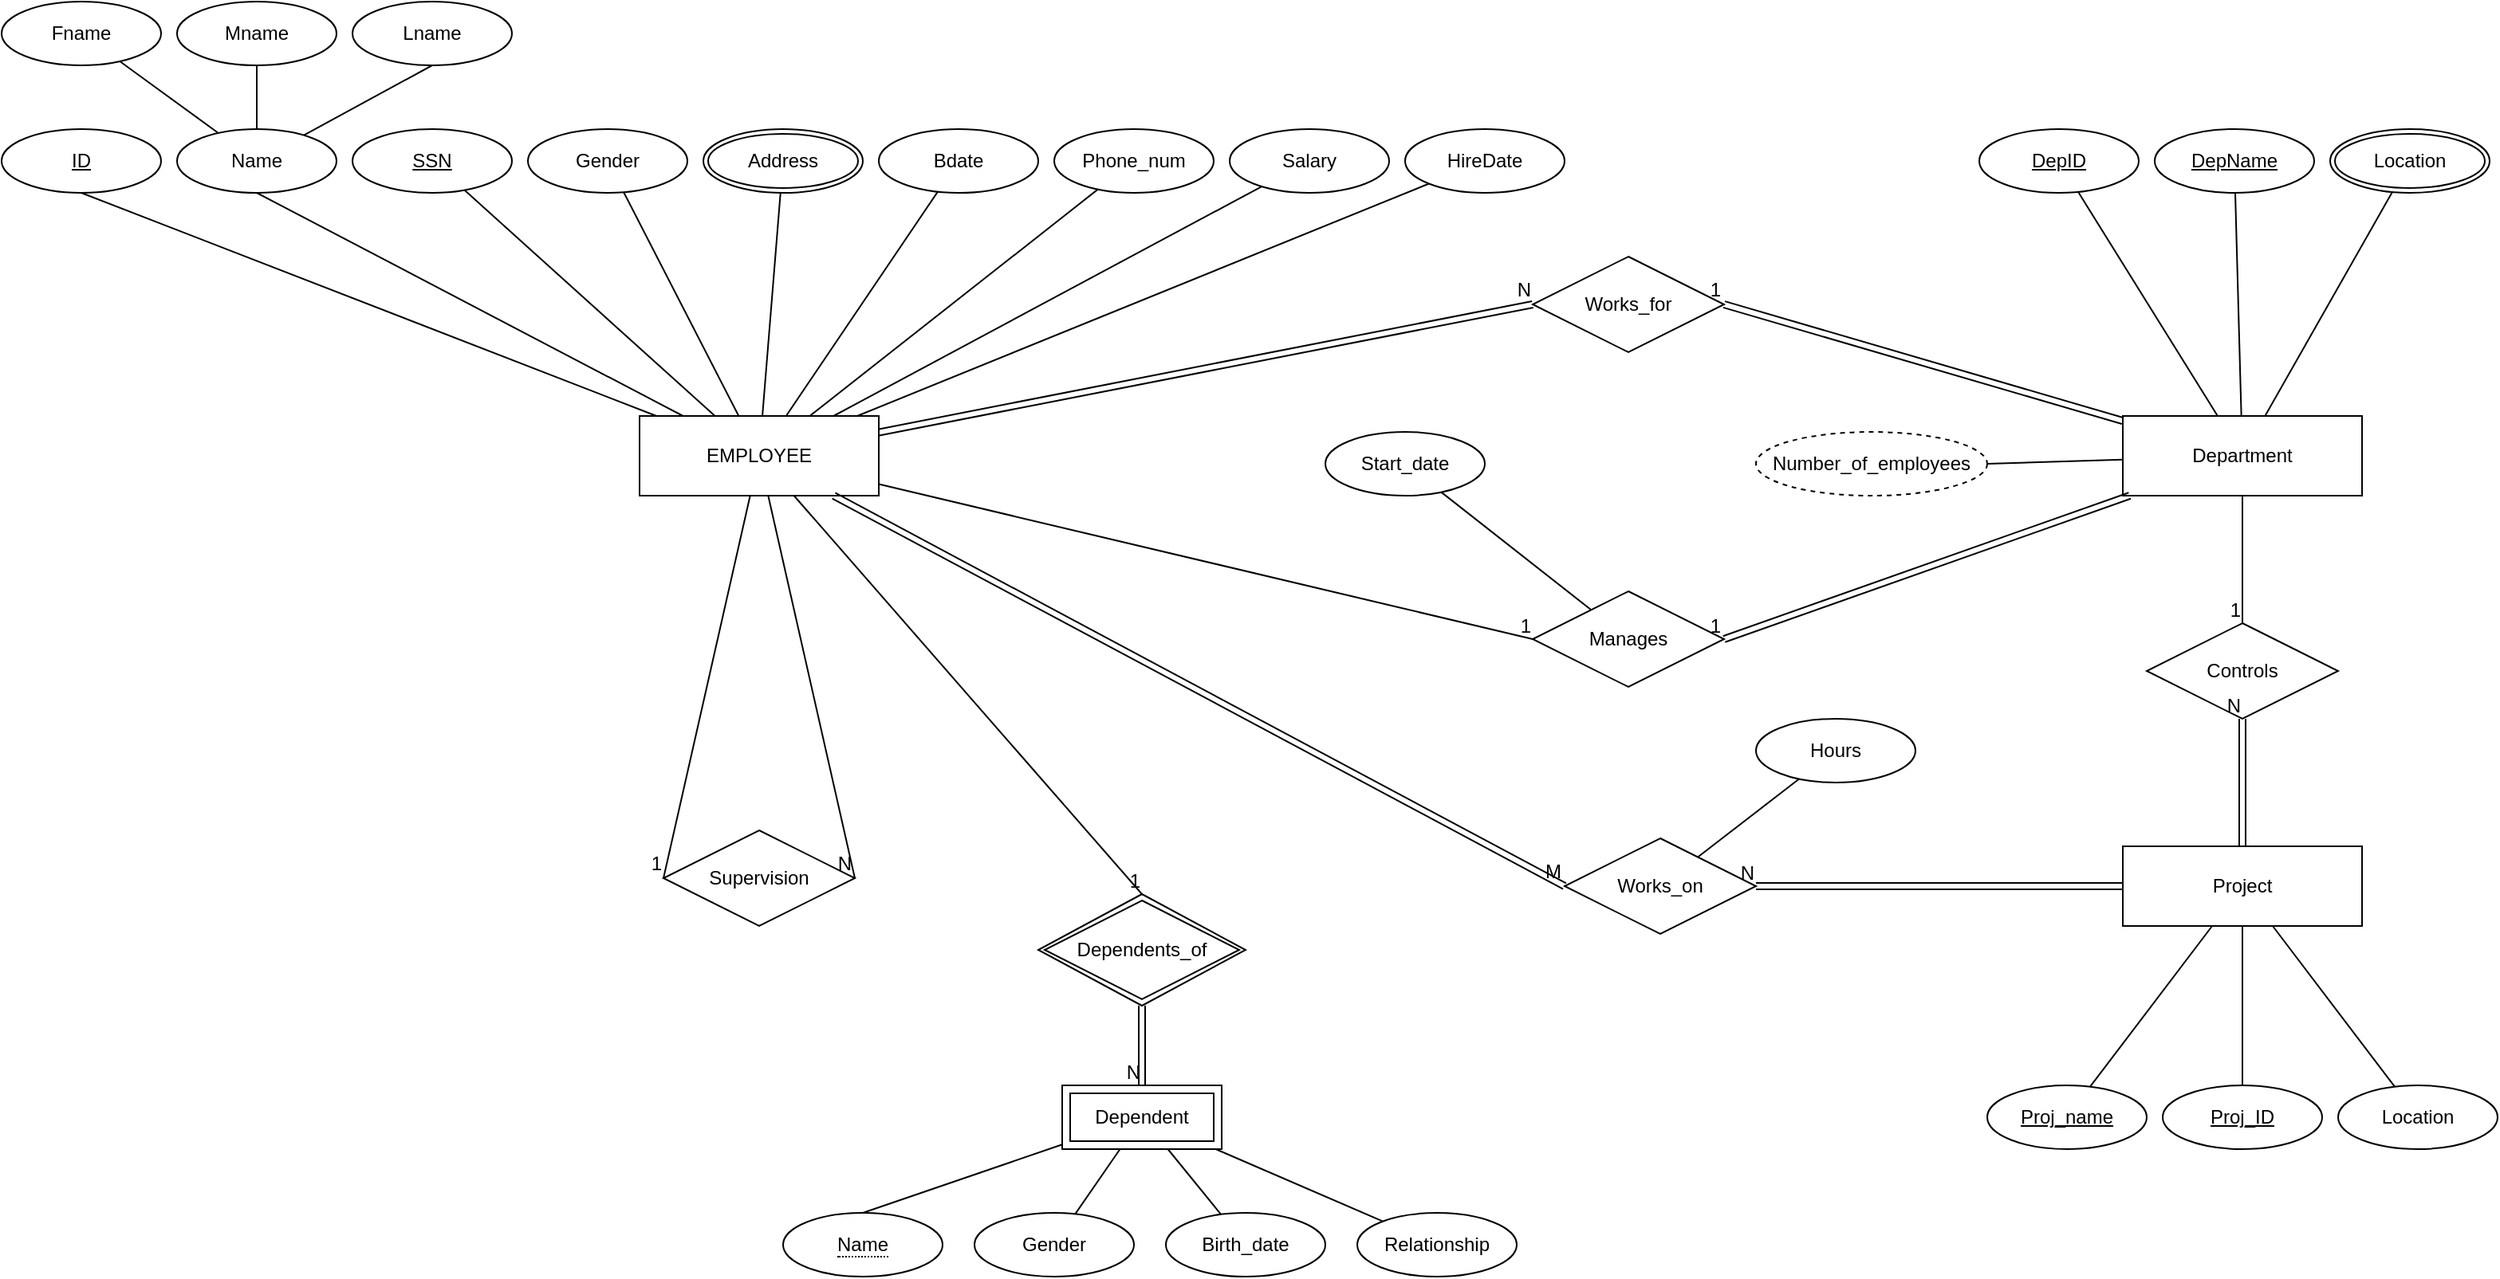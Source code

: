 <mxfile version="26.2.3">
  <diagram id="R2lEEEUBdFMjLlhIrx00" name="Page-1">
    <mxGraphModel dx="1751" dy="2293" grid="1" gridSize="10" guides="1" tooltips="1" connect="1" arrows="0" fold="1" page="1" pageScale="1" pageWidth="850" pageHeight="1100" math="0" shadow="0" extFonts="Permanent Marker^https://fonts.googleapis.com/css?family=Permanent+Marker">
      <root>
        <mxCell id="0" />
        <mxCell id="1" parent="0" />
        <mxCell id="DGyCyMm6i7E1QIW6mR5m-5" value="EMPLOYEE" style="whiteSpace=wrap;html=1;align=center;" parent="1" vertex="1">
          <mxGeometry x="400" y="180" width="150" height="50" as="geometry" />
        </mxCell>
        <mxCell id="DGyCyMm6i7E1QIW6mR5m-7" value="Fname" style="ellipse;whiteSpace=wrap;html=1;align=center;" parent="1" vertex="1">
          <mxGeometry y="-80" width="100" height="40" as="geometry" />
        </mxCell>
        <mxCell id="DGyCyMm6i7E1QIW6mR5m-8" value="Lname" style="ellipse;whiteSpace=wrap;html=1;align=center;" parent="1" vertex="1">
          <mxGeometry x="220" y="-80" width="100" height="40" as="geometry" />
        </mxCell>
        <mxCell id="DGyCyMm6i7E1QIW6mR5m-9" value="" style="endArrow=none;html=1;rounded=0;" parent="1" source="DGyCyMm6i7E1QIW6mR5m-7" target="DGyCyMm6i7E1QIW6mR5m-14" edge="1">
          <mxGeometry relative="1" as="geometry">
            <mxPoint x="330" y="190" as="sourcePoint" />
            <mxPoint x="490" y="190" as="targetPoint" />
          </mxGeometry>
        </mxCell>
        <mxCell id="DGyCyMm6i7E1QIW6mR5m-10" value="" style="endArrow=none;html=1;rounded=0;entryX=0.5;entryY=1;entryDx=0;entryDy=0;" parent="1" source="DGyCyMm6i7E1QIW6mR5m-14" target="DGyCyMm6i7E1QIW6mR5m-8" edge="1">
          <mxGeometry relative="1" as="geometry">
            <mxPoint x="160" y="80" as="sourcePoint" />
            <mxPoint x="320" y="80" as="targetPoint" />
          </mxGeometry>
        </mxCell>
        <mxCell id="DGyCyMm6i7E1QIW6mR5m-11" value="ID" style="ellipse;whiteSpace=wrap;html=1;align=center;fontStyle=4;" parent="1" vertex="1">
          <mxGeometry width="100" height="40" as="geometry" />
        </mxCell>
        <mxCell id="DGyCyMm6i7E1QIW6mR5m-12" value="" style="endArrow=none;html=1;rounded=0;exitX=0.5;exitY=1;exitDx=0;exitDy=0;" parent="1" source="DGyCyMm6i7E1QIW6mR5m-11" target="DGyCyMm6i7E1QIW6mR5m-5" edge="1">
          <mxGeometry relative="1" as="geometry">
            <mxPoint x="330" y="190" as="sourcePoint" />
            <mxPoint x="150" y="190" as="targetPoint" />
          </mxGeometry>
        </mxCell>
        <mxCell id="DGyCyMm6i7E1QIW6mR5m-14" value="Name" style="ellipse;whiteSpace=wrap;html=1;align=center;" parent="1" vertex="1">
          <mxGeometry x="110" width="100" height="40" as="geometry" />
        </mxCell>
        <mxCell id="DGyCyMm6i7E1QIW6mR5m-15" value="" style="endArrow=none;html=1;rounded=0;entryX=0.5;entryY=1;entryDx=0;entryDy=0;" parent="1" source="DGyCyMm6i7E1QIW6mR5m-5" target="DGyCyMm6i7E1QIW6mR5m-14" edge="1">
          <mxGeometry relative="1" as="geometry">
            <mxPoint x="100" y="190" as="sourcePoint" />
            <mxPoint x="260" y="190" as="targetPoint" />
          </mxGeometry>
        </mxCell>
        <mxCell id="DGyCyMm6i7E1QIW6mR5m-16" value="Mname" style="ellipse;whiteSpace=wrap;html=1;align=center;" parent="1" vertex="1">
          <mxGeometry x="110" y="-80" width="100" height="40" as="geometry" />
        </mxCell>
        <mxCell id="DGyCyMm6i7E1QIW6mR5m-17" value="" style="endArrow=none;html=1;rounded=0;" parent="1" source="DGyCyMm6i7E1QIW6mR5m-16" target="DGyCyMm6i7E1QIW6mR5m-14" edge="1">
          <mxGeometry relative="1" as="geometry">
            <mxPoint x="330" y="20" as="sourcePoint" />
            <mxPoint x="490" y="20" as="targetPoint" />
          </mxGeometry>
        </mxCell>
        <mxCell id="DGyCyMm6i7E1QIW6mR5m-19" value="SSN" style="ellipse;whiteSpace=wrap;html=1;align=center;fontStyle=4;" parent="1" vertex="1">
          <mxGeometry x="220" width="100" height="40" as="geometry" />
        </mxCell>
        <mxCell id="DGyCyMm6i7E1QIW6mR5m-20" value="" style="endArrow=none;html=1;rounded=0;" parent="1" source="DGyCyMm6i7E1QIW6mR5m-5" target="DGyCyMm6i7E1QIW6mR5m-19" edge="1">
          <mxGeometry relative="1" as="geometry">
            <mxPoint x="290" y="20" as="sourcePoint" />
            <mxPoint x="450" y="20" as="targetPoint" />
          </mxGeometry>
        </mxCell>
        <mxCell id="DGyCyMm6i7E1QIW6mR5m-21" value="Gender" style="ellipse;whiteSpace=wrap;html=1;align=center;" parent="1" vertex="1">
          <mxGeometry x="330" width="100" height="40" as="geometry" />
        </mxCell>
        <mxCell id="DGyCyMm6i7E1QIW6mR5m-22" value="" style="endArrow=none;html=1;rounded=0;" parent="1" source="DGyCyMm6i7E1QIW6mR5m-5" target="DGyCyMm6i7E1QIW6mR5m-21" edge="1">
          <mxGeometry relative="1" as="geometry">
            <mxPoint x="320" y="20" as="sourcePoint" />
            <mxPoint x="480" y="20" as="targetPoint" />
          </mxGeometry>
        </mxCell>
        <mxCell id="DGyCyMm6i7E1QIW6mR5m-23" value="Address" style="ellipse;shape=doubleEllipse;margin=3;whiteSpace=wrap;html=1;align=center;" parent="1" vertex="1">
          <mxGeometry x="440" width="100" height="40" as="geometry" />
        </mxCell>
        <mxCell id="DGyCyMm6i7E1QIW6mR5m-24" value="" style="endArrow=none;html=1;rounded=0;" parent="1" source="DGyCyMm6i7E1QIW6mR5m-5" target="DGyCyMm6i7E1QIW6mR5m-23" edge="1">
          <mxGeometry relative="1" as="geometry">
            <mxPoint x="300" y="190" as="sourcePoint" />
            <mxPoint x="460" y="190" as="targetPoint" />
          </mxGeometry>
        </mxCell>
        <mxCell id="DGyCyMm6i7E1QIW6mR5m-25" value="Bdate" style="ellipse;whiteSpace=wrap;html=1;align=center;" parent="1" vertex="1">
          <mxGeometry x="550" width="100" height="40" as="geometry" />
        </mxCell>
        <mxCell id="DGyCyMm6i7E1QIW6mR5m-29" value="" style="endArrow=none;html=1;rounded=0;" parent="1" source="DGyCyMm6i7E1QIW6mR5m-5" target="DGyCyMm6i7E1QIW6mR5m-25" edge="1">
          <mxGeometry relative="1" as="geometry">
            <mxPoint x="370" y="110" as="sourcePoint" />
            <mxPoint x="530" y="110" as="targetPoint" />
          </mxGeometry>
        </mxCell>
        <mxCell id="DGyCyMm6i7E1QIW6mR5m-31" value="Salary" style="ellipse;whiteSpace=wrap;html=1;align=center;" parent="1" vertex="1">
          <mxGeometry x="770" width="100" height="40" as="geometry" />
        </mxCell>
        <mxCell id="DGyCyMm6i7E1QIW6mR5m-32" value="" style="endArrow=none;html=1;rounded=0;" parent="1" source="DGyCyMm6i7E1QIW6mR5m-5" target="DGyCyMm6i7E1QIW6mR5m-31" edge="1">
          <mxGeometry relative="1" as="geometry">
            <mxPoint x="510" y="100" as="sourcePoint" />
            <mxPoint x="670" y="100" as="targetPoint" />
          </mxGeometry>
        </mxCell>
        <mxCell id="DGyCyMm6i7E1QIW6mR5m-33" value="Phone_num" style="ellipse;whiteSpace=wrap;html=1;align=center;" parent="1" vertex="1">
          <mxGeometry x="660" width="100" height="40" as="geometry" />
        </mxCell>
        <mxCell id="DGyCyMm6i7E1QIW6mR5m-34" value="" style="endArrow=none;html=1;rounded=0;" parent="1" source="DGyCyMm6i7E1QIW6mR5m-5" target="DGyCyMm6i7E1QIW6mR5m-33" edge="1">
          <mxGeometry relative="1" as="geometry">
            <mxPoint x="570" y="120" as="sourcePoint" />
            <mxPoint x="730" y="120" as="targetPoint" />
          </mxGeometry>
        </mxCell>
        <mxCell id="LaG2kn6Hpm8LccnMGh0O-1" value="HireDate" style="ellipse;whiteSpace=wrap;html=1;align=center;" parent="1" vertex="1">
          <mxGeometry x="880" width="100" height="40" as="geometry" />
        </mxCell>
        <mxCell id="LaG2kn6Hpm8LccnMGh0O-2" value="" style="endArrow=none;html=1;rounded=0;" parent="1" source="DGyCyMm6i7E1QIW6mR5m-5" target="LaG2kn6Hpm8LccnMGh0O-1" edge="1">
          <mxGeometry relative="1" as="geometry">
            <mxPoint x="690" y="110" as="sourcePoint" />
            <mxPoint x="850" y="110" as="targetPoint" />
          </mxGeometry>
        </mxCell>
        <mxCell id="LaG2kn6Hpm8LccnMGh0O-3" value="Department" style="whiteSpace=wrap;html=1;align=center;" parent="1" vertex="1">
          <mxGeometry x="1330" y="180" width="150" height="50" as="geometry" />
        </mxCell>
        <mxCell id="LaG2kn6Hpm8LccnMGh0O-5" value="DepID" style="ellipse;whiteSpace=wrap;html=1;align=center;fontStyle=4;" parent="1" vertex="1">
          <mxGeometry x="1240" width="100" height="40" as="geometry" />
        </mxCell>
        <mxCell id="LaG2kn6Hpm8LccnMGh0O-6" value="DepName" style="ellipse;whiteSpace=wrap;html=1;align=center;fontStyle=4;" parent="1" vertex="1">
          <mxGeometry x="1350" width="100" height="40" as="geometry" />
        </mxCell>
        <mxCell id="LaG2kn6Hpm8LccnMGh0O-7" value="Location" style="ellipse;shape=doubleEllipse;margin=3;whiteSpace=wrap;html=1;align=center;" parent="1" vertex="1">
          <mxGeometry x="1460" width="100" height="40" as="geometry" />
        </mxCell>
        <mxCell id="LaG2kn6Hpm8LccnMGh0O-8" value="" style="endArrow=none;html=1;rounded=0;" parent="1" source="LaG2kn6Hpm8LccnMGh0O-5" target="LaG2kn6Hpm8LccnMGh0O-3" edge="1">
          <mxGeometry relative="1" as="geometry">
            <mxPoint x="320" y="510" as="sourcePoint" />
            <mxPoint x="480" y="510" as="targetPoint" />
          </mxGeometry>
        </mxCell>
        <mxCell id="LaG2kn6Hpm8LccnMGh0O-9" value="" style="endArrow=none;html=1;rounded=0;" parent="1" source="LaG2kn6Hpm8LccnMGh0O-6" target="LaG2kn6Hpm8LccnMGh0O-3" edge="1">
          <mxGeometry relative="1" as="geometry">
            <mxPoint x="450" y="510" as="sourcePoint" />
            <mxPoint x="610" y="510" as="targetPoint" />
          </mxGeometry>
        </mxCell>
        <mxCell id="LaG2kn6Hpm8LccnMGh0O-10" value="" style="endArrow=none;html=1;rounded=0;" parent="1" source="LaG2kn6Hpm8LccnMGh0O-7" target="LaG2kn6Hpm8LccnMGh0O-3" edge="1">
          <mxGeometry relative="1" as="geometry">
            <mxPoint x="550" y="510" as="sourcePoint" />
            <mxPoint x="710" y="510" as="targetPoint" />
          </mxGeometry>
        </mxCell>
        <mxCell id="L0dqfXICZT49HhjWpMW9-1" value="Works_for" style="shape=rhombus;perimeter=rhombusPerimeter;whiteSpace=wrap;html=1;align=center;" parent="1" vertex="1">
          <mxGeometry x="960" y="80" width="120" height="60" as="geometry" />
        </mxCell>
        <mxCell id="L0dqfXICZT49HhjWpMW9-2" value="Manages" style="shape=rhombus;perimeter=rhombusPerimeter;whiteSpace=wrap;html=1;align=center;" parent="1" vertex="1">
          <mxGeometry x="960" y="290" width="120" height="60" as="geometry" />
        </mxCell>
        <mxCell id="L0dqfXICZT49HhjWpMW9-3" value="" style="shape=link;html=1;rounded=0;entryX=0;entryY=0.5;entryDx=0;entryDy=0;" parent="1" source="DGyCyMm6i7E1QIW6mR5m-5" target="L0dqfXICZT49HhjWpMW9-1" edge="1">
          <mxGeometry relative="1" as="geometry">
            <mxPoint x="720" y="200" as="sourcePoint" />
            <mxPoint x="880" y="200" as="targetPoint" />
          </mxGeometry>
        </mxCell>
        <mxCell id="L0dqfXICZT49HhjWpMW9-4" value="N" style="resizable=0;html=1;whiteSpace=wrap;align=right;verticalAlign=bottom;" parent="L0dqfXICZT49HhjWpMW9-3" connectable="0" vertex="1">
          <mxGeometry x="1" relative="1" as="geometry" />
        </mxCell>
        <mxCell id="L0dqfXICZT49HhjWpMW9-5" value="" style="shape=link;html=1;rounded=0;entryX=1;entryY=0.5;entryDx=0;entryDy=0;" parent="1" source="LaG2kn6Hpm8LccnMGh0O-3" target="L0dqfXICZT49HhjWpMW9-1" edge="1">
          <mxGeometry relative="1" as="geometry">
            <mxPoint x="1660" y="160" as="sourcePoint" />
            <mxPoint x="1500" y="160" as="targetPoint" />
          </mxGeometry>
        </mxCell>
        <mxCell id="L0dqfXICZT49HhjWpMW9-6" value="1" style="resizable=0;html=1;whiteSpace=wrap;align=right;verticalAlign=bottom;" parent="L0dqfXICZT49HhjWpMW9-5" connectable="0" vertex="1">
          <mxGeometry x="1" relative="1" as="geometry" />
        </mxCell>
        <mxCell id="L0dqfXICZT49HhjWpMW9-8" value="" style="endArrow=none;html=1;rounded=0;entryX=0;entryY=0.5;entryDx=0;entryDy=0;" parent="1" source="DGyCyMm6i7E1QIW6mR5m-5" target="L0dqfXICZT49HhjWpMW9-2" edge="1">
          <mxGeometry relative="1" as="geometry">
            <mxPoint x="670" y="260" as="sourcePoint" />
            <mxPoint x="830" y="260" as="targetPoint" />
          </mxGeometry>
        </mxCell>
        <mxCell id="L0dqfXICZT49HhjWpMW9-9" value="1" style="resizable=0;html=1;whiteSpace=wrap;align=right;verticalAlign=bottom;" parent="L0dqfXICZT49HhjWpMW9-8" connectable="0" vertex="1">
          <mxGeometry x="1" relative="1" as="geometry" />
        </mxCell>
        <mxCell id="L0dqfXICZT49HhjWpMW9-10" value="" style="shape=link;html=1;rounded=0;entryX=1;entryY=0.5;entryDx=0;entryDy=0;" parent="1" source="LaG2kn6Hpm8LccnMGh0O-3" target="L0dqfXICZT49HhjWpMW9-2" edge="1">
          <mxGeometry relative="1" as="geometry">
            <mxPoint x="1320" y="270" as="sourcePoint" />
            <mxPoint x="1160" y="270" as="targetPoint" />
          </mxGeometry>
        </mxCell>
        <mxCell id="L0dqfXICZT49HhjWpMW9-11" value="1" style="resizable=0;html=1;whiteSpace=wrap;align=right;verticalAlign=bottom;" parent="L0dqfXICZT49HhjWpMW9-10" connectable="0" vertex="1">
          <mxGeometry x="1" relative="1" as="geometry" />
        </mxCell>
        <mxCell id="L0dqfXICZT49HhjWpMW9-12" value="Supervision" style="shape=rhombus;perimeter=rhombusPerimeter;whiteSpace=wrap;html=1;align=center;" parent="1" vertex="1">
          <mxGeometry x="415" y="440" width="120" height="60" as="geometry" />
        </mxCell>
        <mxCell id="L0dqfXICZT49HhjWpMW9-16" value="" style="endArrow=none;html=1;rounded=0;entryX=1;entryY=0.5;entryDx=0;entryDy=0;" parent="1" source="DGyCyMm6i7E1QIW6mR5m-5" target="L0dqfXICZT49HhjWpMW9-12" edge="1">
          <mxGeometry relative="1" as="geometry">
            <mxPoint x="520" y="330" as="sourcePoint" />
            <mxPoint x="680" y="330" as="targetPoint" />
          </mxGeometry>
        </mxCell>
        <mxCell id="L0dqfXICZT49HhjWpMW9-17" value="N" style="resizable=0;html=1;whiteSpace=wrap;align=right;verticalAlign=bottom;" parent="L0dqfXICZT49HhjWpMW9-16" connectable="0" vertex="1">
          <mxGeometry x="1" relative="1" as="geometry" />
        </mxCell>
        <mxCell id="L0dqfXICZT49HhjWpMW9-18" value="" style="endArrow=none;html=1;rounded=0;entryX=0;entryY=0.5;entryDx=0;entryDy=0;" parent="1" source="DGyCyMm6i7E1QIW6mR5m-5" target="L0dqfXICZT49HhjWpMW9-12" edge="1">
          <mxGeometry relative="1" as="geometry">
            <mxPoint x="380" y="310" as="sourcePoint" />
            <mxPoint x="480" y="380" as="targetPoint" />
          </mxGeometry>
        </mxCell>
        <mxCell id="L0dqfXICZT49HhjWpMW9-19" value="1" style="resizable=0;html=1;whiteSpace=wrap;align=right;verticalAlign=bottom;" parent="L0dqfXICZT49HhjWpMW9-18" connectable="0" vertex="1">
          <mxGeometry x="1" relative="1" as="geometry" />
        </mxCell>
        <mxCell id="Hfeq7QUp48aI9Lyy1I4S-1" value="Project" style="whiteSpace=wrap;html=1;align=center;" vertex="1" parent="1">
          <mxGeometry x="1330" y="450" width="150" height="50" as="geometry" />
        </mxCell>
        <mxCell id="Hfeq7QUp48aI9Lyy1I4S-2" value="Controls" style="shape=rhombus;perimeter=rhombusPerimeter;whiteSpace=wrap;html=1;align=center;" vertex="1" parent="1">
          <mxGeometry x="1345" y="310" width="120" height="60" as="geometry" />
        </mxCell>
        <mxCell id="Hfeq7QUp48aI9Lyy1I4S-9" value="Works_on" style="shape=rhombus;perimeter=rhombusPerimeter;whiteSpace=wrap;html=1;align=center;" vertex="1" parent="1">
          <mxGeometry x="980" y="445" width="120" height="60" as="geometry" />
        </mxCell>
        <mxCell id="Hfeq7QUp48aI9Lyy1I4S-10" value="Proj_ID" style="ellipse;whiteSpace=wrap;html=1;align=center;fontStyle=4;" vertex="1" parent="1">
          <mxGeometry x="1355" y="600" width="100" height="40" as="geometry" />
        </mxCell>
        <mxCell id="Hfeq7QUp48aI9Lyy1I4S-11" value="Proj_name" style="ellipse;whiteSpace=wrap;html=1;align=center;fontStyle=4;" vertex="1" parent="1">
          <mxGeometry x="1245" y="600" width="100" height="40" as="geometry" />
        </mxCell>
        <mxCell id="Hfeq7QUp48aI9Lyy1I4S-12" value="Location" style="ellipse;whiteSpace=wrap;html=1;align=center;" vertex="1" parent="1">
          <mxGeometry x="1465" y="600" width="100" height="40" as="geometry" />
        </mxCell>
        <mxCell id="Hfeq7QUp48aI9Lyy1I4S-13" value="" style="endArrow=none;html=1;rounded=0;" edge="1" parent="1" source="Hfeq7QUp48aI9Lyy1I4S-11" target="Hfeq7QUp48aI9Lyy1I4S-1">
          <mxGeometry relative="1" as="geometry">
            <mxPoint x="1270" y="550" as="sourcePoint" />
            <mxPoint x="1430" y="550" as="targetPoint" />
          </mxGeometry>
        </mxCell>
        <mxCell id="Hfeq7QUp48aI9Lyy1I4S-14" value="" style="endArrow=none;html=1;rounded=0;" edge="1" parent="1" source="Hfeq7QUp48aI9Lyy1I4S-10" target="Hfeq7QUp48aI9Lyy1I4S-1">
          <mxGeometry relative="1" as="geometry">
            <mxPoint x="1420" y="570" as="sourcePoint" />
            <mxPoint x="1580" y="570" as="targetPoint" />
          </mxGeometry>
        </mxCell>
        <mxCell id="Hfeq7QUp48aI9Lyy1I4S-15" value="" style="endArrow=none;html=1;rounded=0;" edge="1" parent="1" source="Hfeq7QUp48aI9Lyy1I4S-1" target="Hfeq7QUp48aI9Lyy1I4S-12">
          <mxGeometry relative="1" as="geometry">
            <mxPoint x="1490" y="550" as="sourcePoint" />
            <mxPoint x="1650" y="550" as="targetPoint" />
          </mxGeometry>
        </mxCell>
        <mxCell id="Hfeq7QUp48aI9Lyy1I4S-22" value="Hours" style="ellipse;whiteSpace=wrap;html=1;align=center;" vertex="1" parent="1">
          <mxGeometry x="1100" y="370" width="100" height="40" as="geometry" />
        </mxCell>
        <mxCell id="Hfeq7QUp48aI9Lyy1I4S-23" value="" style="endArrow=none;html=1;rounded=0;" edge="1" parent="1" source="Hfeq7QUp48aI9Lyy1I4S-9" target="Hfeq7QUp48aI9Lyy1I4S-22">
          <mxGeometry relative="1" as="geometry">
            <mxPoint x="950" y="390" as="sourcePoint" />
            <mxPoint x="1110" y="390" as="targetPoint" />
          </mxGeometry>
        </mxCell>
        <mxCell id="Hfeq7QUp48aI9Lyy1I4S-26" value="" style="shape=link;html=1;rounded=0;entryX=0;entryY=0.5;entryDx=0;entryDy=0;" edge="1" parent="1" source="DGyCyMm6i7E1QIW6mR5m-5" target="Hfeq7QUp48aI9Lyy1I4S-9">
          <mxGeometry relative="1" as="geometry">
            <mxPoint x="610" y="380" as="sourcePoint" />
            <mxPoint x="770" y="380" as="targetPoint" />
          </mxGeometry>
        </mxCell>
        <mxCell id="Hfeq7QUp48aI9Lyy1I4S-27" value="M" style="resizable=0;html=1;whiteSpace=wrap;align=right;verticalAlign=bottom;" connectable="0" vertex="1" parent="Hfeq7QUp48aI9Lyy1I4S-26">
          <mxGeometry x="1" relative="1" as="geometry" />
        </mxCell>
        <mxCell id="Hfeq7QUp48aI9Lyy1I4S-28" value="" style="shape=link;html=1;rounded=0;entryX=1;entryY=0.5;entryDx=0;entryDy=0;" edge="1" parent="1" source="Hfeq7QUp48aI9Lyy1I4S-1" target="Hfeq7QUp48aI9Lyy1I4S-9">
          <mxGeometry relative="1" as="geometry">
            <mxPoint x="1300" y="470" as="sourcePoint" />
            <mxPoint x="1140" y="470" as="targetPoint" />
          </mxGeometry>
        </mxCell>
        <mxCell id="Hfeq7QUp48aI9Lyy1I4S-29" value="N" style="resizable=0;html=1;whiteSpace=wrap;align=right;verticalAlign=bottom;" connectable="0" vertex="1" parent="Hfeq7QUp48aI9Lyy1I4S-28">
          <mxGeometry x="1" relative="1" as="geometry" />
        </mxCell>
        <mxCell id="Hfeq7QUp48aI9Lyy1I4S-30" value="" style="endArrow=none;html=1;rounded=0;" edge="1" parent="1" source="LaG2kn6Hpm8LccnMGh0O-3" target="Hfeq7QUp48aI9Lyy1I4S-2">
          <mxGeometry relative="1" as="geometry">
            <mxPoint x="1330" y="290" as="sourcePoint" />
            <mxPoint x="1490" y="290" as="targetPoint" />
          </mxGeometry>
        </mxCell>
        <mxCell id="Hfeq7QUp48aI9Lyy1I4S-31" value="1" style="resizable=0;html=1;whiteSpace=wrap;align=right;verticalAlign=bottom;" connectable="0" vertex="1" parent="Hfeq7QUp48aI9Lyy1I4S-30">
          <mxGeometry x="1" relative="1" as="geometry" />
        </mxCell>
        <mxCell id="Hfeq7QUp48aI9Lyy1I4S-32" value="" style="shape=link;html=1;rounded=0;" edge="1" parent="1" source="Hfeq7QUp48aI9Lyy1I4S-1" target="Hfeq7QUp48aI9Lyy1I4S-2">
          <mxGeometry relative="1" as="geometry">
            <mxPoint x="1330" y="420" as="sourcePoint" />
            <mxPoint x="1490" y="420" as="targetPoint" />
          </mxGeometry>
        </mxCell>
        <mxCell id="Hfeq7QUp48aI9Lyy1I4S-33" value="N" style="resizable=0;html=1;whiteSpace=wrap;align=right;verticalAlign=bottom;" connectable="0" vertex="1" parent="Hfeq7QUp48aI9Lyy1I4S-32">
          <mxGeometry x="1" relative="1" as="geometry" />
        </mxCell>
        <mxCell id="Hfeq7QUp48aI9Lyy1I4S-34" value="Dependen&lt;span style=&quot;background-color: transparent; color: light-dark(rgb(0, 0, 0), rgb(255, 255, 255));&quot;&gt;ts_of&lt;/span&gt;" style="shape=rhombus;double=1;perimeter=rhombusPerimeter;whiteSpace=wrap;html=1;align=center;" vertex="1" parent="1">
          <mxGeometry x="650" y="480" width="130" height="70" as="geometry" />
        </mxCell>
        <mxCell id="Hfeq7QUp48aI9Lyy1I4S-35" value="" style="endArrow=none;html=1;rounded=0;entryX=0.5;entryY=0;entryDx=0;entryDy=0;" edge="1" parent="1" source="DGyCyMm6i7E1QIW6mR5m-5" target="Hfeq7QUp48aI9Lyy1I4S-34">
          <mxGeometry relative="1" as="geometry">
            <mxPoint x="610" y="380" as="sourcePoint" />
            <mxPoint x="770" y="380" as="targetPoint" />
          </mxGeometry>
        </mxCell>
        <mxCell id="Hfeq7QUp48aI9Lyy1I4S-36" value="1" style="resizable=0;html=1;whiteSpace=wrap;align=right;verticalAlign=bottom;" connectable="0" vertex="1" parent="Hfeq7QUp48aI9Lyy1I4S-35">
          <mxGeometry x="1" relative="1" as="geometry" />
        </mxCell>
        <mxCell id="Hfeq7QUp48aI9Lyy1I4S-37" value="Dependent" style="shape=ext;margin=3;double=1;whiteSpace=wrap;html=1;align=center;" vertex="1" parent="1">
          <mxGeometry x="665" y="600" width="100" height="40" as="geometry" />
        </mxCell>
        <mxCell id="Hfeq7QUp48aI9Lyy1I4S-38" value="" style="shape=link;html=1;rounded=0;exitX=0.5;exitY=1;exitDx=0;exitDy=0;" edge="1" parent="1" source="Hfeq7QUp48aI9Lyy1I4S-34" target="Hfeq7QUp48aI9Lyy1I4S-37">
          <mxGeometry relative="1" as="geometry">
            <mxPoint x="680" y="720" as="sourcePoint" />
            <mxPoint x="840" y="720" as="targetPoint" />
          </mxGeometry>
        </mxCell>
        <mxCell id="Hfeq7QUp48aI9Lyy1I4S-39" value="N" style="resizable=0;html=1;whiteSpace=wrap;align=right;verticalAlign=bottom;" connectable="0" vertex="1" parent="Hfeq7QUp48aI9Lyy1I4S-38">
          <mxGeometry x="1" relative="1" as="geometry" />
        </mxCell>
        <mxCell id="Hfeq7QUp48aI9Lyy1I4S-40" value="&lt;span style=&quot;border-bottom: 1px dotted&quot;&gt;Name&lt;/span&gt;" style="ellipse;whiteSpace=wrap;html=1;align=center;" vertex="1" parent="1">
          <mxGeometry x="490" y="680" width="100" height="40" as="geometry" />
        </mxCell>
        <mxCell id="Hfeq7QUp48aI9Lyy1I4S-41" value="Gender" style="ellipse;whiteSpace=wrap;html=1;align=center;" vertex="1" parent="1">
          <mxGeometry x="610" y="680" width="100" height="40" as="geometry" />
        </mxCell>
        <mxCell id="Hfeq7QUp48aI9Lyy1I4S-42" value="Birth_date" style="ellipse;whiteSpace=wrap;html=1;align=center;" vertex="1" parent="1">
          <mxGeometry x="730" y="680" width="100" height="40" as="geometry" />
        </mxCell>
        <mxCell id="Hfeq7QUp48aI9Lyy1I4S-43" value="Relationship" style="ellipse;whiteSpace=wrap;html=1;align=center;" vertex="1" parent="1">
          <mxGeometry x="850" y="680" width="100" height="40" as="geometry" />
        </mxCell>
        <mxCell id="Hfeq7QUp48aI9Lyy1I4S-44" value="" style="endArrow=none;html=1;rounded=0;exitX=0.5;exitY=0;exitDx=0;exitDy=0;" edge="1" parent="1" source="Hfeq7QUp48aI9Lyy1I4S-40" target="Hfeq7QUp48aI9Lyy1I4S-37">
          <mxGeometry relative="1" as="geometry">
            <mxPoint x="540" y="640" as="sourcePoint" />
            <mxPoint x="700" y="640" as="targetPoint" />
          </mxGeometry>
        </mxCell>
        <mxCell id="Hfeq7QUp48aI9Lyy1I4S-45" value="" style="endArrow=none;html=1;rounded=0;" edge="1" parent="1" source="Hfeq7QUp48aI9Lyy1I4S-41" target="Hfeq7QUp48aI9Lyy1I4S-37">
          <mxGeometry relative="1" as="geometry">
            <mxPoint x="630" y="770" as="sourcePoint" />
            <mxPoint x="790" y="770" as="targetPoint" />
          </mxGeometry>
        </mxCell>
        <mxCell id="Hfeq7QUp48aI9Lyy1I4S-46" value="" style="endArrow=none;html=1;rounded=0;" edge="1" parent="1" source="Hfeq7QUp48aI9Lyy1I4S-37" target="Hfeq7QUp48aI9Lyy1I4S-42">
          <mxGeometry relative="1" as="geometry">
            <mxPoint x="800" y="610" as="sourcePoint" />
            <mxPoint x="960" y="610" as="targetPoint" />
          </mxGeometry>
        </mxCell>
        <mxCell id="Hfeq7QUp48aI9Lyy1I4S-47" value="" style="endArrow=none;html=1;rounded=0;" edge="1" parent="1" source="Hfeq7QUp48aI9Lyy1I4S-37" target="Hfeq7QUp48aI9Lyy1I4S-43">
          <mxGeometry relative="1" as="geometry">
            <mxPoint x="820" y="780" as="sourcePoint" />
            <mxPoint x="980" y="780" as="targetPoint" />
          </mxGeometry>
        </mxCell>
        <mxCell id="Hfeq7QUp48aI9Lyy1I4S-48" value="Start_date" style="ellipse;whiteSpace=wrap;html=1;align=center;" vertex="1" parent="1">
          <mxGeometry x="830" y="190" width="100" height="40" as="geometry" />
        </mxCell>
        <mxCell id="Hfeq7QUp48aI9Lyy1I4S-49" value="" style="endArrow=none;html=1;rounded=0;" edge="1" parent="1" source="Hfeq7QUp48aI9Lyy1I4S-48" target="L0dqfXICZT49HhjWpMW9-2">
          <mxGeometry relative="1" as="geometry">
            <mxPoint x="980" y="240" as="sourcePoint" />
            <mxPoint x="1140" y="240" as="targetPoint" />
          </mxGeometry>
        </mxCell>
        <mxCell id="Hfeq7QUp48aI9Lyy1I4S-50" value="Number_of_employees" style="ellipse;whiteSpace=wrap;html=1;align=center;dashed=1;" vertex="1" parent="1">
          <mxGeometry x="1100" y="190" width="145" height="40" as="geometry" />
        </mxCell>
        <mxCell id="Hfeq7QUp48aI9Lyy1I4S-51" value="" style="endArrow=none;html=1;rounded=0;exitX=1;exitY=0.5;exitDx=0;exitDy=0;" edge="1" parent="1" source="Hfeq7QUp48aI9Lyy1I4S-50" target="LaG2kn6Hpm8LccnMGh0O-3">
          <mxGeometry relative="1" as="geometry">
            <mxPoint x="1230" y="290" as="sourcePoint" />
            <mxPoint x="1390" y="290" as="targetPoint" />
          </mxGeometry>
        </mxCell>
      </root>
    </mxGraphModel>
  </diagram>
</mxfile>
